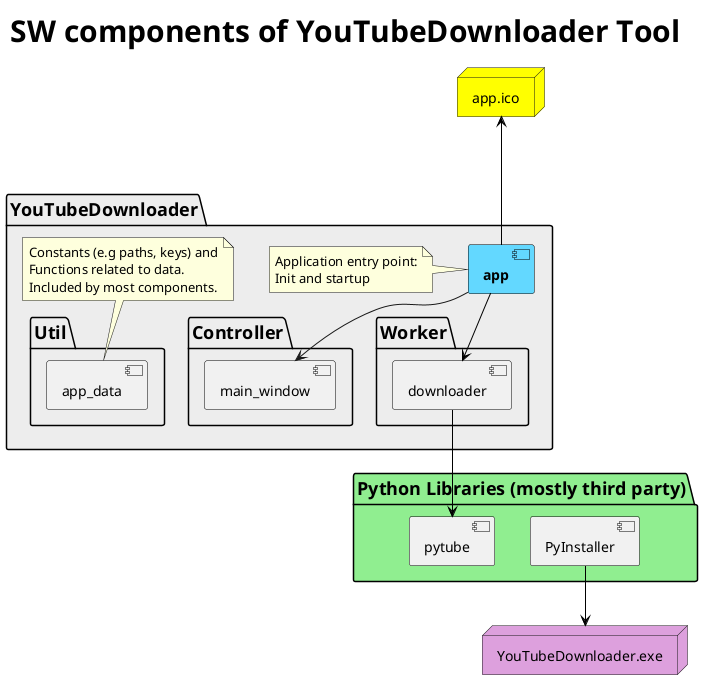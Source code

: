 @startuml cdYouTubeDownloaderSWComponents.svg
skinparam titleFontSize 30
skinparam titleFontStyle bold
skinparam packageBorderColor black
skinparam packageFontSize 18
skinparam groupFontStyle bold
skinparam componentBorderColor black
skinparam interfaceBorderColor black
skinparam CollectionsBorderColor black

title SW components of YouTubeDownloader Tool

node "app.ico" as icon #yellow

package "YouTubeDownloader" as YtDl #ededed {
  component "**app**" as app #63d8ff
  note left of app
    Application entry point:
    Init and startup
  end note
  package "Controller" as controller {
    [main_window]
  }
  package "Util" as util {
    [app_data] as data
  }
  note top of data
    Constants (e.g paths, keys) and
    Functions related to data.
    Included by most components.
  end note
  package "Worker" {
    [downloader]
  }
  [app] -d-> [main_window]
  [app] -[#black]u--> icon
}

node "YouTubeDownloader.exe" #plum

package "Python Libraries (mostly third party)" #lightgreen {
 [PyInstaller]
 [pytube]
}

[app] -[#black]-> [downloader]
[downloader] -[#black]-> [pytube]
[PyInstaller] -[#black]d-> YouTubeDownloader.exe
@enduml

